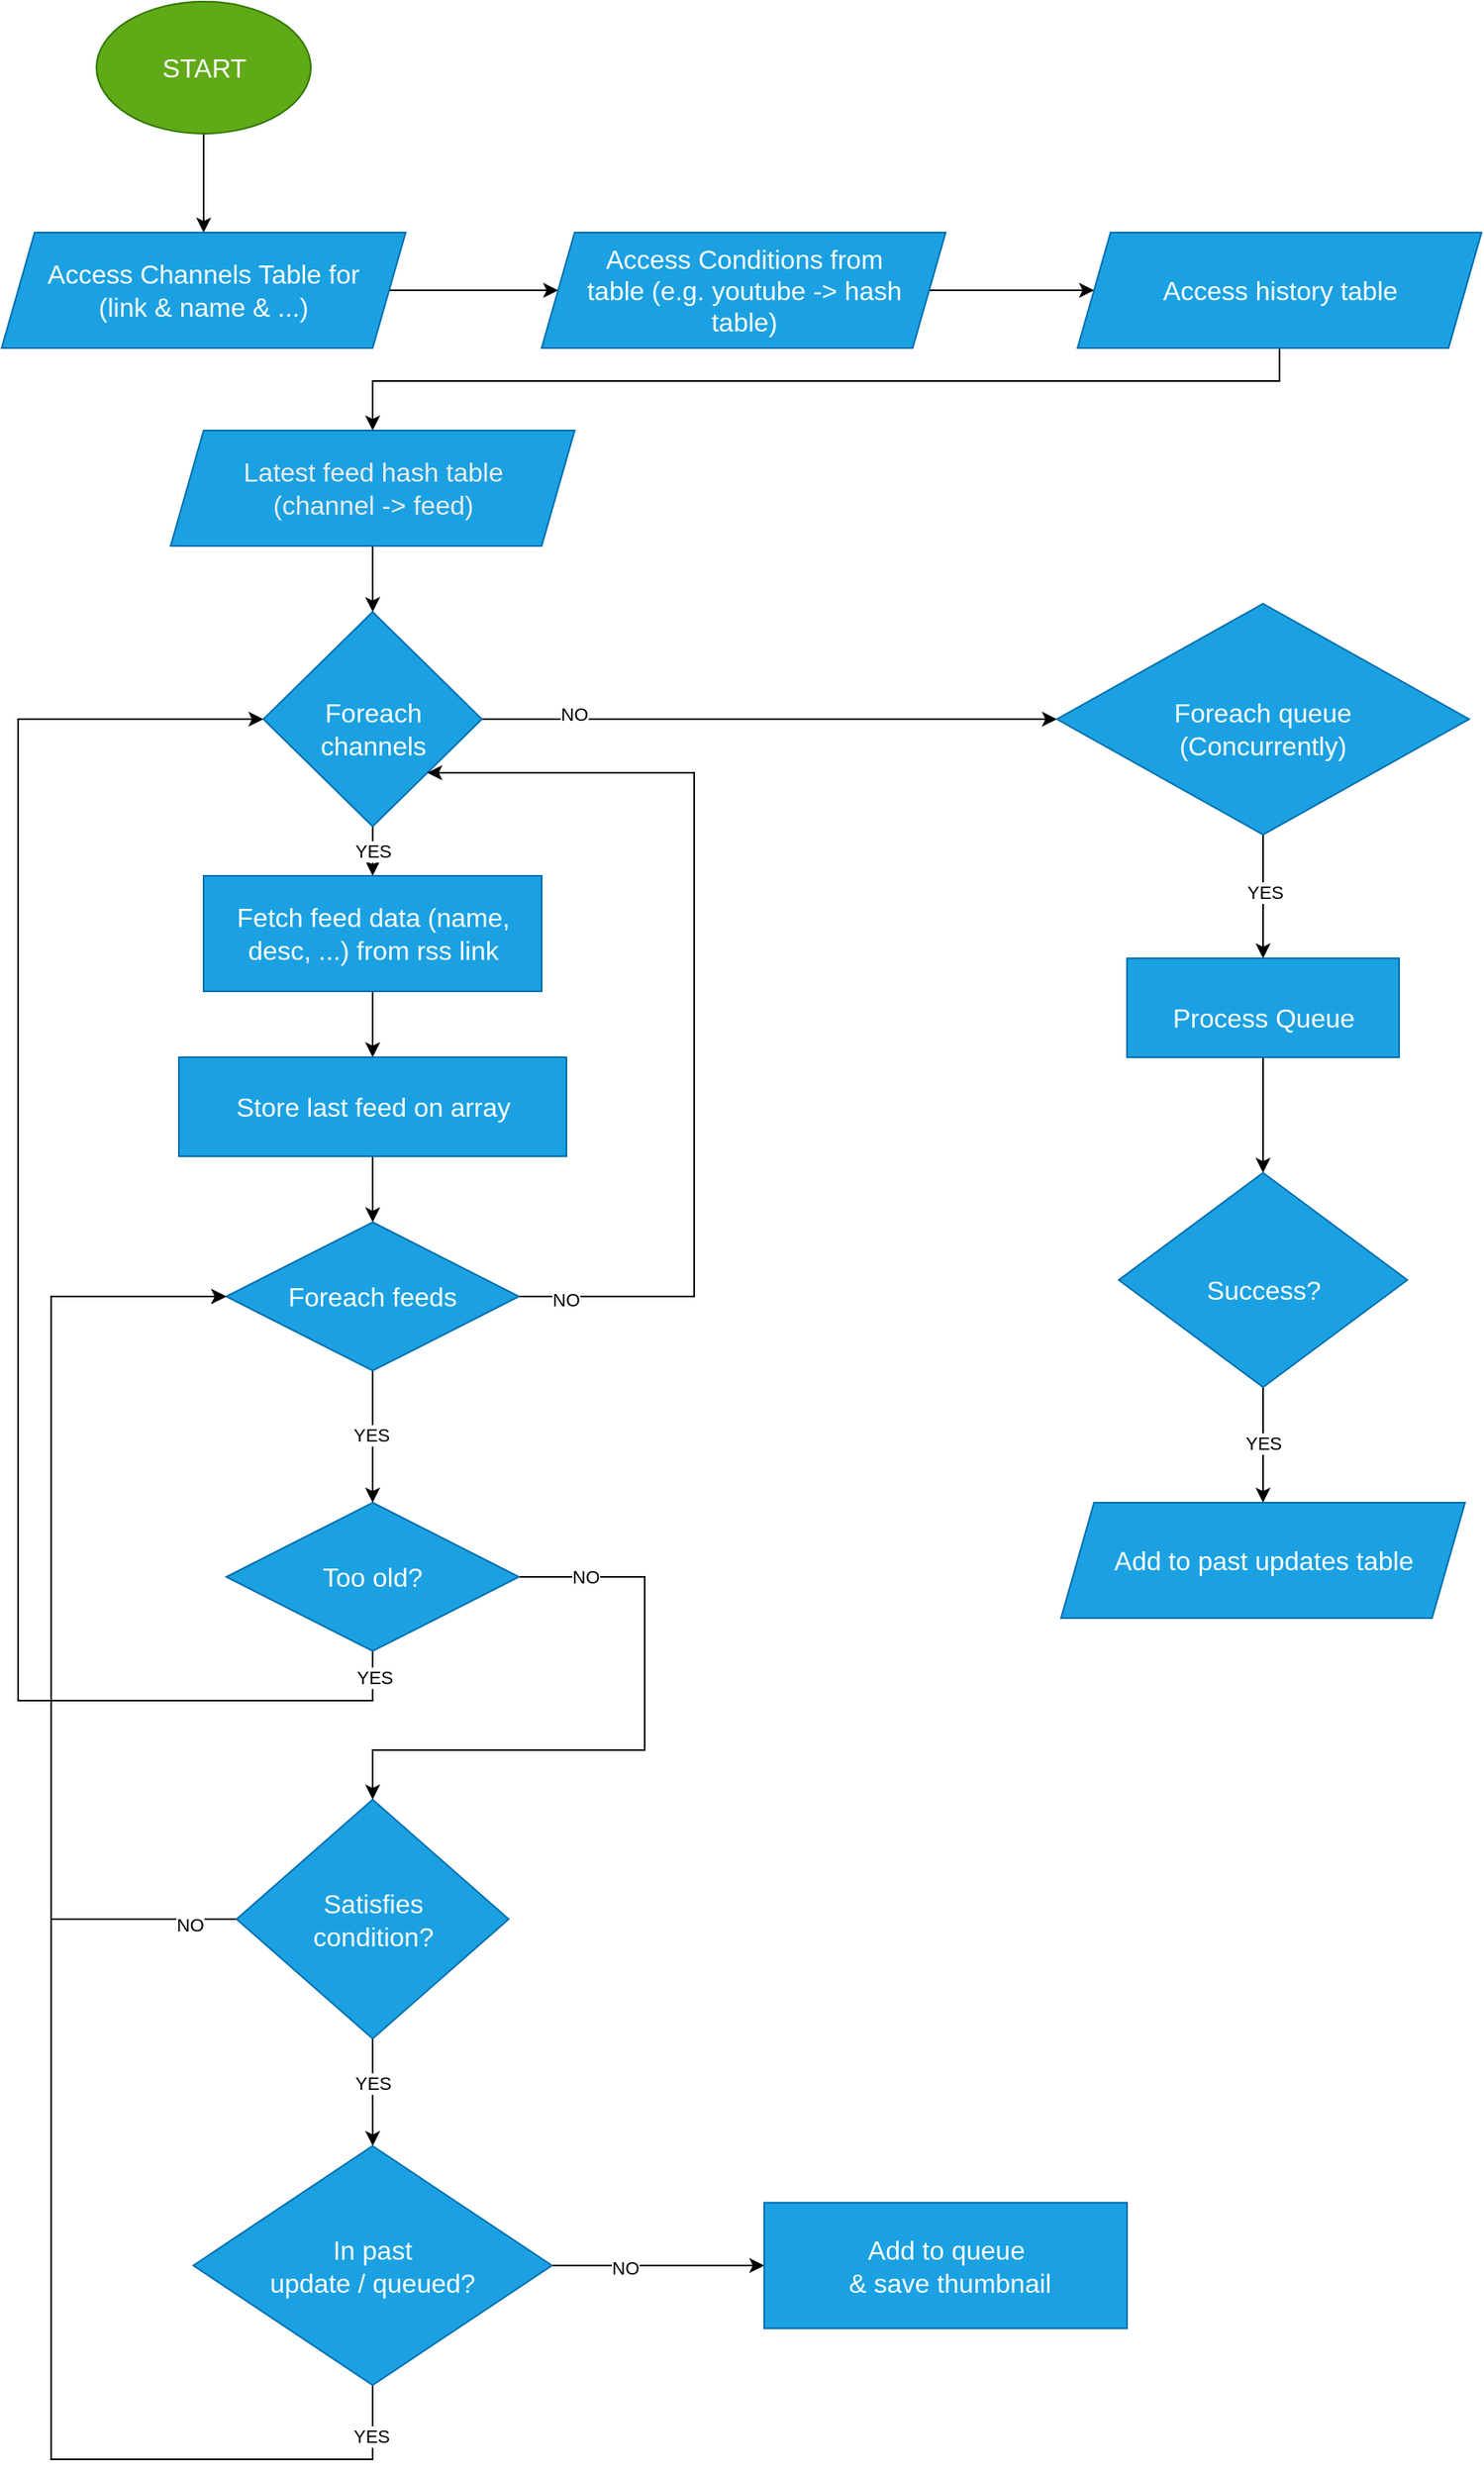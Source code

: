 <mxfile version="27.1.5">
  <diagram name="Page-1" id="45W7kif74uVY3-hy4uhW">
    <mxGraphModel dx="2220" dy="1243" grid="1" gridSize="10" guides="1" tooltips="1" connect="1" arrows="1" fold="1" page="1" pageScale="1" pageWidth="850" pageHeight="1100" math="0" shadow="0">
      <root>
        <mxCell id="0" />
        <mxCell id="1" parent="0" />
        <mxCell id="zx3aaZy-LX006paqtUq0-19" style="edgeStyle=orthogonalEdgeStyle;rounded=0;orthogonalLoop=1;jettySize=auto;html=1;" edge="1" parent="1" source="zx3aaZy-LX006paqtUq0-1" target="zx3aaZy-LX006paqtUq0-18">
          <mxGeometry relative="1" as="geometry" />
        </mxCell>
        <mxCell id="zx3aaZy-LX006paqtUq0-1" value="START" style="ellipse;whiteSpace=wrap;html=1;fontSize=16;fillColor=#60a917;fontColor=#ffffff;strokeColor=#2D7600;" vertex="1" parent="1">
          <mxGeometry x="247.5" y="10" width="130" height="80" as="geometry" />
        </mxCell>
        <mxCell id="zx3aaZy-LX006paqtUq0-10" value="" style="edgeStyle=orthogonalEdgeStyle;rounded=0;orthogonalLoop=1;jettySize=auto;html=1;" edge="1" parent="1" source="zx3aaZy-LX006paqtUq0-7" target="zx3aaZy-LX006paqtUq0-9">
          <mxGeometry relative="1" as="geometry" />
        </mxCell>
        <mxCell id="zx3aaZy-LX006paqtUq0-37" value="YES" style="edgeLabel;html=1;align=center;verticalAlign=middle;resizable=0;points=[];" vertex="1" connectable="0" parent="zx3aaZy-LX006paqtUq0-10">
          <mxGeometry x="-0.225" relative="1" as="geometry">
            <mxPoint y="3" as="offset" />
          </mxGeometry>
        </mxCell>
        <mxCell id="zx3aaZy-LX006paqtUq0-71" value="" style="edgeStyle=orthogonalEdgeStyle;rounded=0;orthogonalLoop=1;jettySize=auto;html=1;" edge="1" parent="1" source="zx3aaZy-LX006paqtUq0-7" target="zx3aaZy-LX006paqtUq0-70">
          <mxGeometry relative="1" as="geometry" />
        </mxCell>
        <mxCell id="zx3aaZy-LX006paqtUq0-72" value="NO" style="edgeLabel;html=1;align=center;verticalAlign=middle;resizable=0;points=[];" vertex="1" connectable="0" parent="zx3aaZy-LX006paqtUq0-71">
          <mxGeometry x="-0.679" y="3" relative="1" as="geometry">
            <mxPoint x="-1" as="offset" />
          </mxGeometry>
        </mxCell>
        <mxCell id="zx3aaZy-LX006paqtUq0-7" value="Foreach channels" style="rhombus;whiteSpace=wrap;html=1;fontSize=16;fillColor=#1ba1e2;strokeColor=#006EAF;fontColor=#ffffff;spacingTop=12;spacing=9;" vertex="1" parent="1">
          <mxGeometry x="348.75" y="380" width="132.5" height="130" as="geometry" />
        </mxCell>
        <mxCell id="zx3aaZy-LX006paqtUq0-12" value="" style="edgeStyle=orthogonalEdgeStyle;rounded=0;orthogonalLoop=1;jettySize=auto;html=1;" edge="1" parent="1" source="zx3aaZy-LX006paqtUq0-9" target="zx3aaZy-LX006paqtUq0-11">
          <mxGeometry relative="1" as="geometry" />
        </mxCell>
        <mxCell id="zx3aaZy-LX006paqtUq0-9" value="Fetch feed data (name, desc, ...) from rss link" style="whiteSpace=wrap;html=1;fontSize=16;fillColor=#1ba1e2;strokeColor=#006EAF;fontColor=#ffffff;" vertex="1" parent="1">
          <mxGeometry x="312.5" y="540" width="205" height="70" as="geometry" />
        </mxCell>
        <mxCell id="zx3aaZy-LX006paqtUq0-26" value="" style="edgeStyle=orthogonalEdgeStyle;rounded=0;orthogonalLoop=1;jettySize=auto;html=1;" edge="1" parent="1" source="zx3aaZy-LX006paqtUq0-11" target="zx3aaZy-LX006paqtUq0-25">
          <mxGeometry relative="1" as="geometry" />
        </mxCell>
        <mxCell id="zx3aaZy-LX006paqtUq0-11" value="Store last feed on array" style="whiteSpace=wrap;html=1;fontSize=16;fillColor=#1ba1e2;strokeColor=#006EAF;fontColor=#ffffff;" vertex="1" parent="1">
          <mxGeometry x="297.5" y="650" width="235" height="60" as="geometry" />
        </mxCell>
        <mxCell id="zx3aaZy-LX006paqtUq0-28" style="edgeStyle=orthogonalEdgeStyle;rounded=0;orthogonalLoop=1;jettySize=auto;html=1;" edge="1" parent="1" source="zx3aaZy-LX006paqtUq0-18" target="zx3aaZy-LX006paqtUq0-27">
          <mxGeometry relative="1" as="geometry" />
        </mxCell>
        <mxCell id="zx3aaZy-LX006paqtUq0-18" value="&lt;span style=&quot;font-size: 16px;&quot;&gt;Access Channels Table for (link &amp;amp; name &amp;amp; ...)&lt;/span&gt;" style="shape=parallelogram;perimeter=parallelogramPerimeter;whiteSpace=wrap;html=1;fixedSize=1;fillColor=#1ba1e2;fontColor=light-dark(#FFFFFF,#000000);strokeColor=#006EAF;spacingTop=0;spacing=15;" vertex="1" parent="1">
          <mxGeometry x="190" y="150" width="245" height="70" as="geometry" />
        </mxCell>
        <mxCell id="zx3aaZy-LX006paqtUq0-24" style="edgeStyle=orthogonalEdgeStyle;rounded=0;orthogonalLoop=1;jettySize=auto;html=1;" edge="1" parent="1" source="zx3aaZy-LX006paqtUq0-21" target="zx3aaZy-LX006paqtUq0-7">
          <mxGeometry relative="1" as="geometry" />
        </mxCell>
        <mxCell id="zx3aaZy-LX006paqtUq0-21" value="&lt;font color=&quot;#ededed&quot;&gt;&lt;span style=&quot;font-size: 16px;&quot;&gt;Latest feed hash table&lt;/span&gt;&lt;/font&gt;&lt;div&gt;&lt;font color=&quot;#ededed&quot;&gt;&lt;span style=&quot;font-size: 16px;&quot;&gt;(channel -&amp;gt; feed)&lt;/span&gt;&lt;/font&gt;&lt;/div&gt;" style="shape=parallelogram;perimeter=parallelogramPerimeter;whiteSpace=wrap;html=1;fixedSize=1;fillColor=#1ba1e2;fontColor=#ffffff;strokeColor=#006EAF;" vertex="1" parent="1">
          <mxGeometry x="292.5" y="270" width="245" height="70" as="geometry" />
        </mxCell>
        <mxCell id="zx3aaZy-LX006paqtUq0-52" value="" style="edgeStyle=orthogonalEdgeStyle;rounded=0;orthogonalLoop=1;jettySize=auto;html=1;" edge="1" parent="1" source="zx3aaZy-LX006paqtUq0-25" target="zx3aaZy-LX006paqtUq0-51">
          <mxGeometry relative="1" as="geometry" />
        </mxCell>
        <mxCell id="zx3aaZy-LX006paqtUq0-78" value="YES" style="edgeLabel;html=1;align=center;verticalAlign=middle;resizable=0;points=[];" vertex="1" connectable="0" parent="zx3aaZy-LX006paqtUq0-52">
          <mxGeometry x="-0.029" y="-1" relative="1" as="geometry">
            <mxPoint as="offset" />
          </mxGeometry>
        </mxCell>
        <mxCell id="zx3aaZy-LX006paqtUq0-79" style="edgeStyle=orthogonalEdgeStyle;rounded=0;orthogonalLoop=1;jettySize=auto;html=1;entryX=1;entryY=1;entryDx=0;entryDy=0;" edge="1" parent="1" source="zx3aaZy-LX006paqtUq0-25" target="zx3aaZy-LX006paqtUq0-7">
          <mxGeometry relative="1" as="geometry">
            <Array as="points">
              <mxPoint x="610" y="795" />
              <mxPoint x="610" y="478" />
            </Array>
          </mxGeometry>
        </mxCell>
        <mxCell id="zx3aaZy-LX006paqtUq0-80" value="NO" style="edgeLabel;html=1;align=center;verticalAlign=middle;resizable=0;points=[];" vertex="1" connectable="0" parent="zx3aaZy-LX006paqtUq0-79">
          <mxGeometry x="-0.901" y="-2" relative="1" as="geometry">
            <mxPoint x="-1" as="offset" />
          </mxGeometry>
        </mxCell>
        <mxCell id="zx3aaZy-LX006paqtUq0-25" value="Foreach feeds" style="rhombus;whiteSpace=wrap;html=1;fontSize=16;fillColor=#1ba1e2;strokeColor=#006EAF;fontColor=#ffffff;" vertex="1" parent="1">
          <mxGeometry x="326.25" y="750" width="177.5" height="90" as="geometry" />
        </mxCell>
        <mxCell id="zx3aaZy-LX006paqtUq0-31" value="" style="edgeStyle=orthogonalEdgeStyle;rounded=0;orthogonalLoop=1;jettySize=auto;html=1;" edge="1" parent="1" source="zx3aaZy-LX006paqtUq0-27" target="zx3aaZy-LX006paqtUq0-30">
          <mxGeometry relative="1" as="geometry" />
        </mxCell>
        <mxCell id="zx3aaZy-LX006paqtUq0-27" value="&lt;span style=&quot;font-size: 16px;&quot;&gt;Access Conditions from table (e.g. youtube -&amp;gt; hash table)&lt;/span&gt;" style="shape=parallelogram;perimeter=parallelogramPerimeter;whiteSpace=wrap;html=1;fixedSize=1;fillColor=#1ba1e2;fontColor=light-dark(#FFFFFF,#000000);strokeColor=#006EAF;spacing=24;" vertex="1" parent="1">
          <mxGeometry x="517.5" y="150" width="245" height="70" as="geometry" />
        </mxCell>
        <mxCell id="zx3aaZy-LX006paqtUq0-32" style="edgeStyle=orthogonalEdgeStyle;rounded=0;orthogonalLoop=1;jettySize=auto;html=1;" edge="1" parent="1" source="zx3aaZy-LX006paqtUq0-30" target="zx3aaZy-LX006paqtUq0-21">
          <mxGeometry relative="1" as="geometry">
            <Array as="points">
              <mxPoint x="965" y="240" />
              <mxPoint x="415" y="240" />
            </Array>
          </mxGeometry>
        </mxCell>
        <mxCell id="zx3aaZy-LX006paqtUq0-30" value="&lt;span style=&quot;font-size: 16px;&quot;&gt;Access history table&lt;/span&gt;" style="shape=parallelogram;perimeter=parallelogramPerimeter;whiteSpace=wrap;html=1;fixedSize=1;fillColor=#1ba1e2;fontColor=light-dark(#FFFFFF,#000000);strokeColor=#006EAF;" vertex="1" parent="1">
          <mxGeometry x="842.5" y="150" width="245" height="70" as="geometry" />
        </mxCell>
        <mxCell id="zx3aaZy-LX006paqtUq0-40" value="" style="edgeStyle=orthogonalEdgeStyle;rounded=0;orthogonalLoop=1;jettySize=auto;html=1;" edge="1" parent="1" source="zx3aaZy-LX006paqtUq0-35" target="zx3aaZy-LX006paqtUq0-39">
          <mxGeometry relative="1" as="geometry" />
        </mxCell>
        <mxCell id="zx3aaZy-LX006paqtUq0-41" value="YES" style="edgeLabel;html=1;align=center;verticalAlign=middle;resizable=0;points=[];" vertex="1" connectable="0" parent="zx3aaZy-LX006paqtUq0-40">
          <mxGeometry x="-0.188" relative="1" as="geometry">
            <mxPoint as="offset" />
          </mxGeometry>
        </mxCell>
        <mxCell id="zx3aaZy-LX006paqtUq0-65" style="edgeStyle=orthogonalEdgeStyle;rounded=0;orthogonalLoop=1;jettySize=auto;html=1;entryX=0;entryY=0.5;entryDx=0;entryDy=0;" edge="1" parent="1" source="zx3aaZy-LX006paqtUq0-35" target="zx3aaZy-LX006paqtUq0-25">
          <mxGeometry relative="1" as="geometry">
            <Array as="points">
              <mxPoint x="220" y="1172" />
              <mxPoint x="220" y="795" />
            </Array>
          </mxGeometry>
        </mxCell>
        <mxCell id="zx3aaZy-LX006paqtUq0-66" value="NO" style="edgeLabel;html=1;align=center;verticalAlign=middle;resizable=0;points=[];" vertex="1" connectable="0" parent="zx3aaZy-LX006paqtUq0-65">
          <mxGeometry x="-0.903" y="3" relative="1" as="geometry">
            <mxPoint as="offset" />
          </mxGeometry>
        </mxCell>
        <mxCell id="zx3aaZy-LX006paqtUq0-35" value="Satisfies&lt;div&gt;condition?&lt;/div&gt;" style="rhombus;whiteSpace=wrap;html=1;fontSize=16;fillColor=#1ba1e2;strokeColor=#006EAF;fontColor=#ffffff;" vertex="1" parent="1">
          <mxGeometry x="332.5" y="1100" width="165" height="145" as="geometry" />
        </mxCell>
        <mxCell id="zx3aaZy-LX006paqtUq0-42" style="edgeStyle=orthogonalEdgeStyle;rounded=0;orthogonalLoop=1;jettySize=auto;html=1;entryX=0;entryY=0.5;entryDx=0;entryDy=0;exitX=0.5;exitY=1;exitDx=0;exitDy=0;" edge="1" parent="1" source="zx3aaZy-LX006paqtUq0-39" target="zx3aaZy-LX006paqtUq0-25">
          <mxGeometry relative="1" as="geometry">
            <Array as="points">
              <mxPoint x="415" y="1500" />
              <mxPoint x="220" y="1500" />
              <mxPoint x="220" y="795" />
            </Array>
          </mxGeometry>
        </mxCell>
        <mxCell id="zx3aaZy-LX006paqtUq0-43" value="YES" style="edgeLabel;html=1;align=center;verticalAlign=middle;resizable=0;points=[];" vertex="1" connectable="0" parent="zx3aaZy-LX006paqtUq0-42">
          <mxGeometry x="-0.941" y="-1" relative="1" as="geometry">
            <mxPoint as="offset" />
          </mxGeometry>
        </mxCell>
        <mxCell id="zx3aaZy-LX006paqtUq0-45" value="" style="edgeStyle=orthogonalEdgeStyle;rounded=0;orthogonalLoop=1;jettySize=auto;html=1;" edge="1" parent="1" source="zx3aaZy-LX006paqtUq0-39" target="zx3aaZy-LX006paqtUq0-44">
          <mxGeometry relative="1" as="geometry" />
        </mxCell>
        <mxCell id="zx3aaZy-LX006paqtUq0-46" value="NO" style="edgeLabel;html=1;align=center;verticalAlign=middle;resizable=0;points=[];" vertex="1" connectable="0" parent="zx3aaZy-LX006paqtUq0-45">
          <mxGeometry x="-0.307" y="-1" relative="1" as="geometry">
            <mxPoint x="-1" as="offset" />
          </mxGeometry>
        </mxCell>
        <mxCell id="zx3aaZy-LX006paqtUq0-39" value="In past&lt;div&gt;update / queued?&lt;/div&gt;" style="rhombus;whiteSpace=wrap;html=1;fontSize=16;fillColor=#1ba1e2;strokeColor=#006EAF;fontColor=#ffffff;" vertex="1" parent="1">
          <mxGeometry x="306.25" y="1310" width="217.5" height="145" as="geometry" />
        </mxCell>
        <mxCell id="zx3aaZy-LX006paqtUq0-44" value="Add to queue&lt;div&gt;&amp;nbsp;&amp;amp; save thumbnail&lt;/div&gt;" style="whiteSpace=wrap;html=1;fontSize=16;fillColor=#1ba1e2;strokeColor=#006EAF;fontColor=#ffffff;" vertex="1" parent="1">
          <mxGeometry x="652.5" y="1344.38" width="220" height="76.25" as="geometry" />
        </mxCell>
        <mxCell id="zx3aaZy-LX006paqtUq0-55" style="edgeStyle=orthogonalEdgeStyle;rounded=0;orthogonalLoop=1;jettySize=auto;html=1;entryX=0;entryY=0.5;entryDx=0;entryDy=0;exitX=0.5;exitY=1;exitDx=0;exitDy=0;" edge="1" parent="1" source="zx3aaZy-LX006paqtUq0-51" target="zx3aaZy-LX006paqtUq0-7">
          <mxGeometry relative="1" as="geometry">
            <Array as="points">
              <mxPoint x="415" y="1040" />
              <mxPoint x="200" y="1040" />
              <mxPoint x="200" y="445" />
            </Array>
          </mxGeometry>
        </mxCell>
        <mxCell id="zx3aaZy-LX006paqtUq0-61" value="YES" style="edgeLabel;html=1;align=center;verticalAlign=middle;resizable=0;points=[];" vertex="1" connectable="0" parent="zx3aaZy-LX006paqtUq0-55">
          <mxGeometry x="-0.968" y="1" relative="1" as="geometry">
            <mxPoint as="offset" />
          </mxGeometry>
        </mxCell>
        <mxCell id="zx3aaZy-LX006paqtUq0-59" style="edgeStyle=orthogonalEdgeStyle;rounded=0;orthogonalLoop=1;jettySize=auto;html=1;" edge="1" parent="1" source="zx3aaZy-LX006paqtUq0-51" target="zx3aaZy-LX006paqtUq0-35">
          <mxGeometry relative="1" as="geometry">
            <Array as="points">
              <mxPoint x="580" y="965" />
              <mxPoint x="580" y="1070" />
              <mxPoint x="415" y="1070" />
            </Array>
          </mxGeometry>
        </mxCell>
        <mxCell id="zx3aaZy-LX006paqtUq0-60" value="NO" style="edgeLabel;html=1;align=center;verticalAlign=middle;resizable=0;points=[];" vertex="1" connectable="0" parent="zx3aaZy-LX006paqtUq0-59">
          <mxGeometry x="-0.79" relative="1" as="geometry">
            <mxPoint as="offset" />
          </mxGeometry>
        </mxCell>
        <mxCell id="zx3aaZy-LX006paqtUq0-51" value="Too old?" style="rhombus;whiteSpace=wrap;html=1;fontSize=16;fillColor=#1ba1e2;strokeColor=#006EAF;fontColor=#ffffff;" vertex="1" parent="1">
          <mxGeometry x="326.25" y="920" width="177.5" height="90" as="geometry" />
        </mxCell>
        <mxCell id="zx3aaZy-LX006paqtUq0-76" value="" style="edgeStyle=orthogonalEdgeStyle;rounded=0;orthogonalLoop=1;jettySize=auto;html=1;" edge="1" parent="1" source="zx3aaZy-LX006paqtUq0-70" target="zx3aaZy-LX006paqtUq0-75">
          <mxGeometry relative="1" as="geometry" />
        </mxCell>
        <mxCell id="zx3aaZy-LX006paqtUq0-77" value="YES" style="edgeLabel;html=1;align=center;verticalAlign=middle;resizable=0;points=[];" vertex="1" connectable="0" parent="zx3aaZy-LX006paqtUq0-76">
          <mxGeometry x="-0.082" y="1" relative="1" as="geometry">
            <mxPoint as="offset" />
          </mxGeometry>
        </mxCell>
        <mxCell id="zx3aaZy-LX006paqtUq0-70" value="Foreach&amp;nbsp;&lt;span style=&quot;background-color: transparent; color: light-dark(rgb(255, 255, 255), rgb(18, 18, 18));&quot;&gt;queue&lt;/span&gt;&lt;div&gt;&lt;span style=&quot;background-color: transparent; color: light-dark(rgb(255, 255, 255), rgb(18, 18, 18));&quot;&gt;(Concurrently)&lt;/span&gt;&lt;/div&gt;" style="rhombus;whiteSpace=wrap;html=1;fontSize=16;fillColor=#1ba1e2;strokeColor=#006EAF;fontColor=#ffffff;spacingTop=12;spacing=9;" vertex="1" parent="1">
          <mxGeometry x="830" y="375" width="250" height="140" as="geometry" />
        </mxCell>
        <mxCell id="zx3aaZy-LX006paqtUq0-82" value="" style="edgeStyle=orthogonalEdgeStyle;rounded=0;orthogonalLoop=1;jettySize=auto;html=1;" edge="1" parent="1" source="zx3aaZy-LX006paqtUq0-75" target="zx3aaZy-LX006paqtUq0-81">
          <mxGeometry relative="1" as="geometry" />
        </mxCell>
        <mxCell id="zx3aaZy-LX006paqtUq0-75" value="Process Queue" style="whiteSpace=wrap;html=1;fontSize=16;fillColor=#1ba1e2;strokeColor=#006EAF;fontColor=#ffffff;spacingTop=12;spacing=9;" vertex="1" parent="1">
          <mxGeometry x="872.5" y="590" width="165" height="60" as="geometry" />
        </mxCell>
        <mxCell id="zx3aaZy-LX006paqtUq0-86" style="edgeStyle=orthogonalEdgeStyle;rounded=0;orthogonalLoop=1;jettySize=auto;html=1;" edge="1" parent="1" source="zx3aaZy-LX006paqtUq0-81" target="zx3aaZy-LX006paqtUq0-85">
          <mxGeometry relative="1" as="geometry" />
        </mxCell>
        <mxCell id="zx3aaZy-LX006paqtUq0-87" value="YES" style="edgeLabel;html=1;align=center;verticalAlign=middle;resizable=0;points=[];" vertex="1" connectable="0" parent="zx3aaZy-LX006paqtUq0-86">
          <mxGeometry x="-0.029" relative="1" as="geometry">
            <mxPoint as="offset" />
          </mxGeometry>
        </mxCell>
        <mxCell id="zx3aaZy-LX006paqtUq0-81" value="Success?" style="rhombus;whiteSpace=wrap;html=1;fontSize=16;fillColor=#1ba1e2;strokeColor=#006EAF;fontColor=#ffffff;spacingTop=12;spacing=9;" vertex="1" parent="1">
          <mxGeometry x="867.5" y="720" width="175" height="130" as="geometry" />
        </mxCell>
        <mxCell id="zx3aaZy-LX006paqtUq0-85" value="&lt;font&gt;&lt;span style=&quot;font-size: 16px;&quot;&gt;Add to past updates table&lt;/span&gt;&lt;/font&gt;" style="shape=parallelogram;perimeter=parallelogramPerimeter;whiteSpace=wrap;html=1;fixedSize=1;fillColor=#1ba1e2;fontColor=light-dark(#FFFFFF,#000000);strokeColor=#006EAF;" vertex="1" parent="1">
          <mxGeometry x="832.5" y="920" width="245" height="70" as="geometry" />
        </mxCell>
      </root>
    </mxGraphModel>
  </diagram>
</mxfile>
